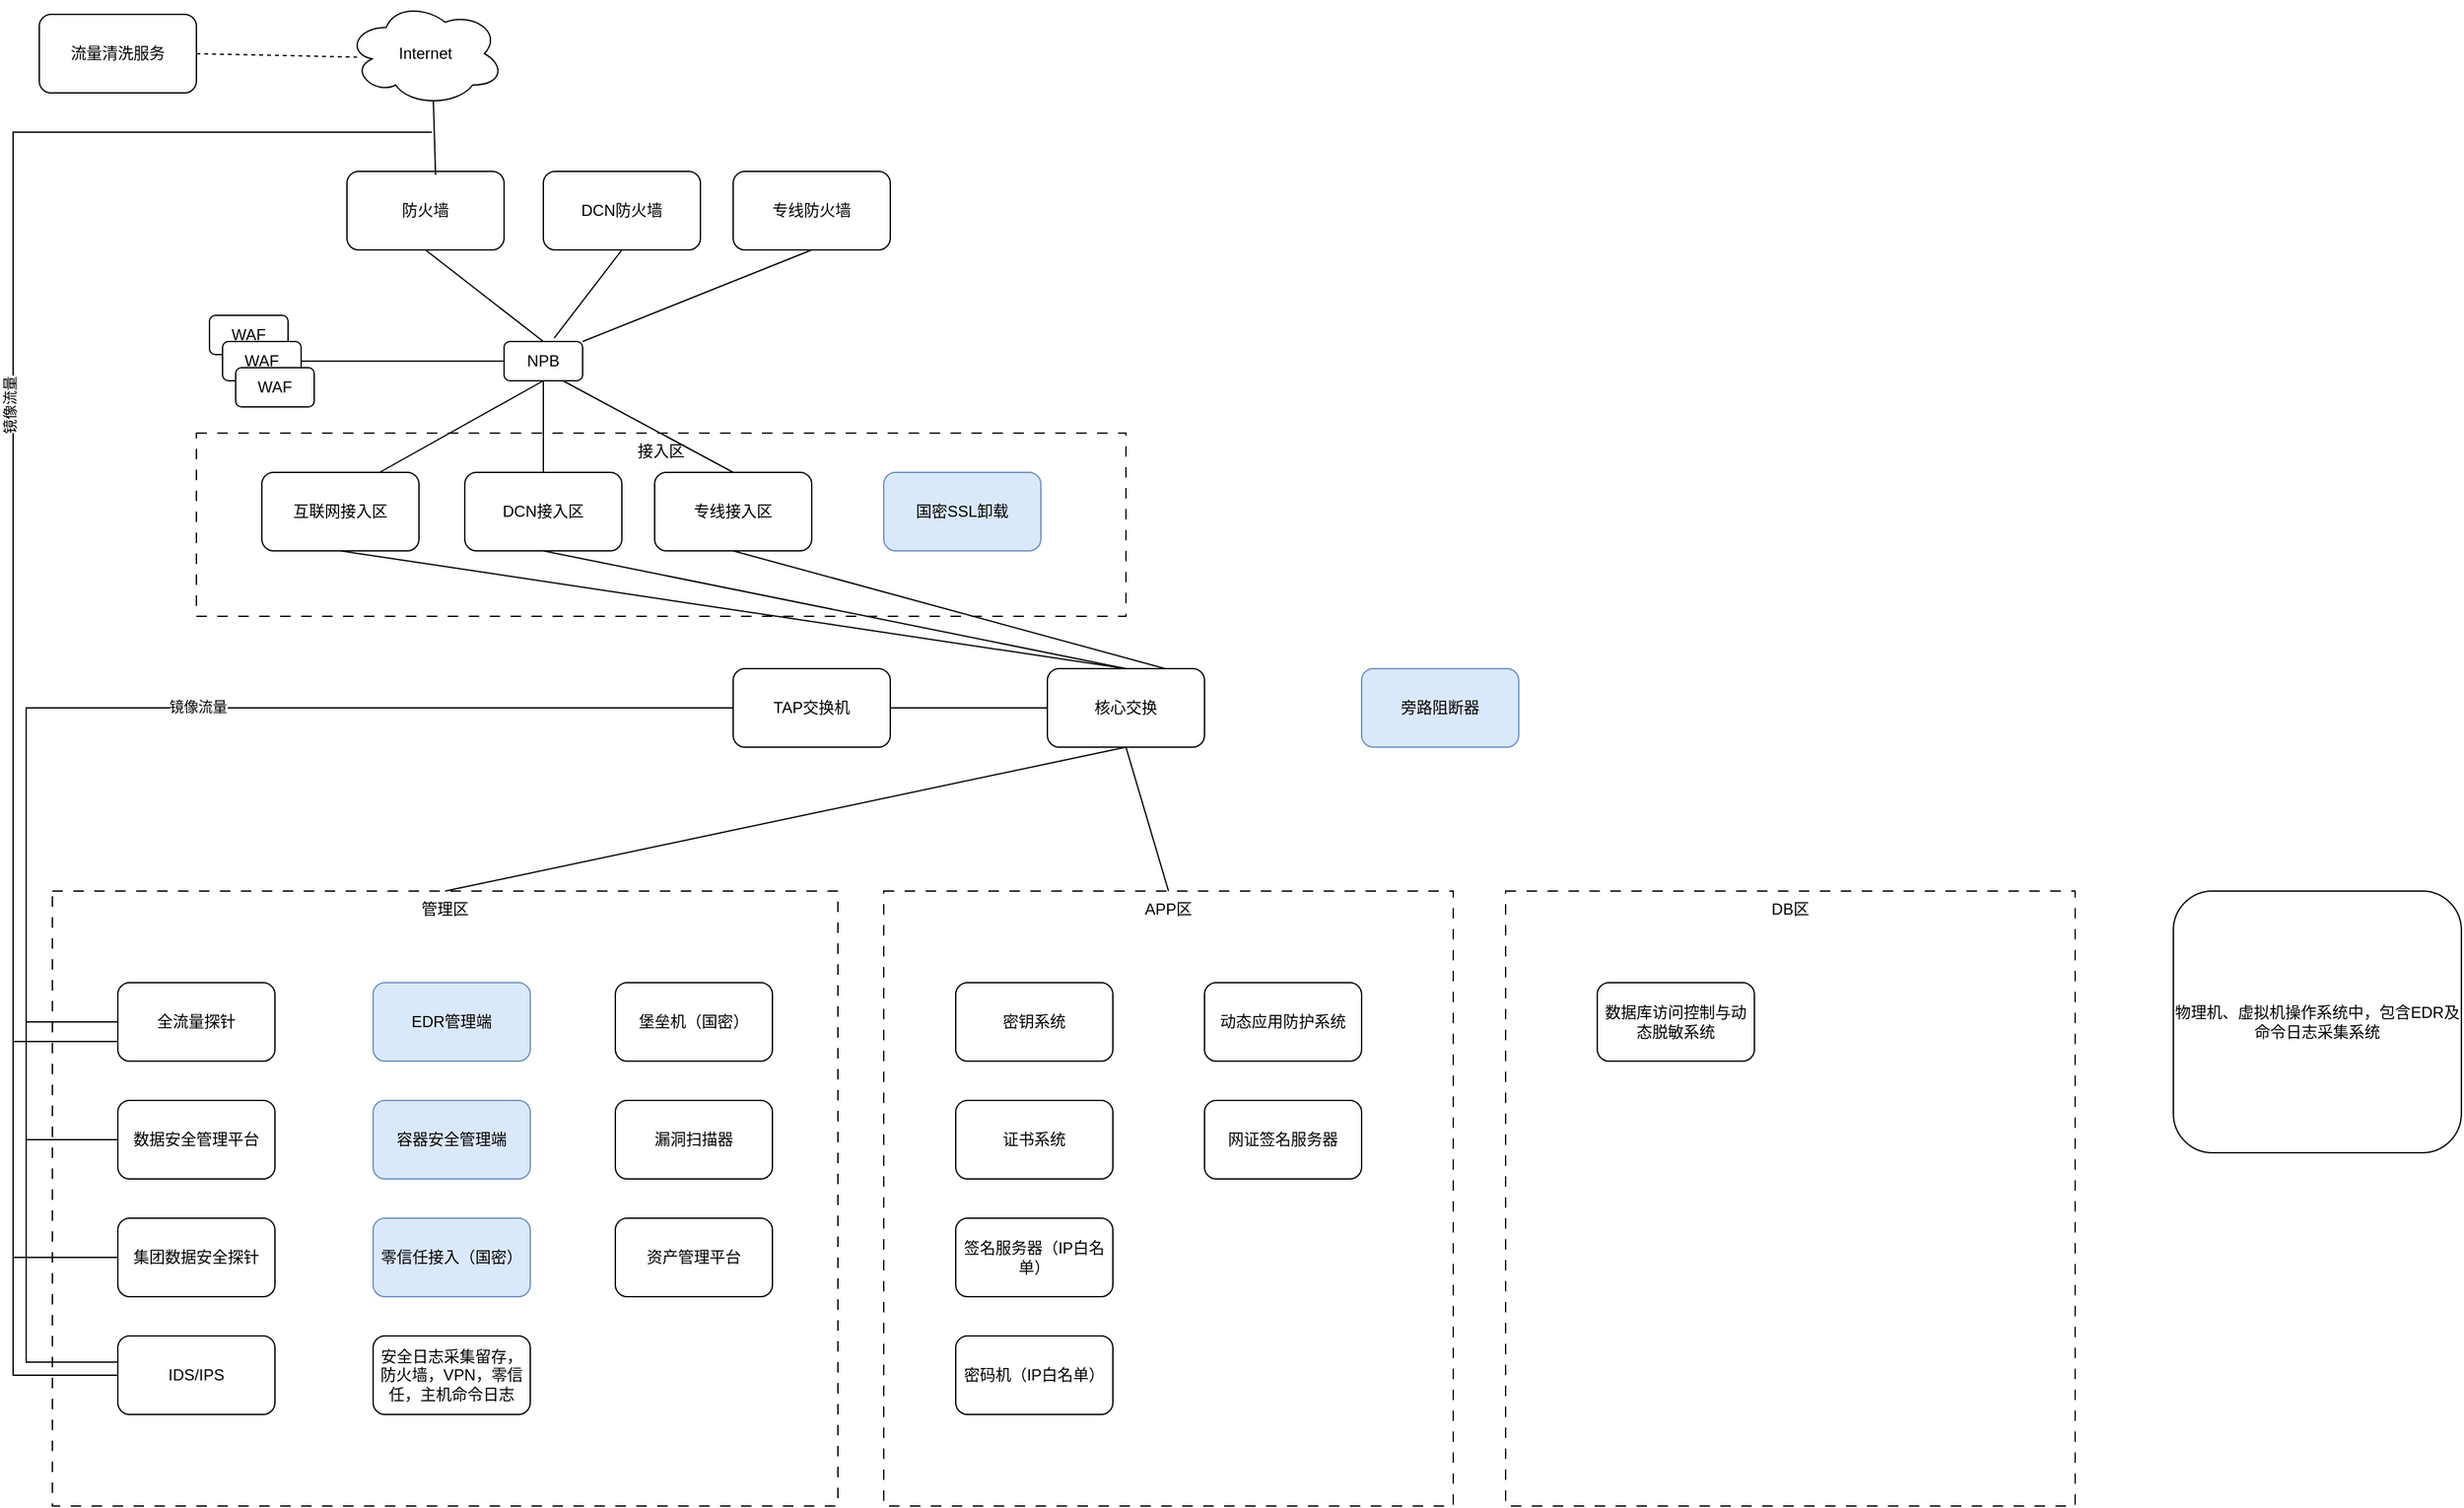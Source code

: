 <mxfile version="22.1.16" type="github">
  <diagram name="Page-1" id="SjuoFifx6ghLgIIXIPQF">
    <mxGraphModel dx="2440" dy="1332" grid="1" gridSize="10" guides="1" tooltips="1" connect="1" arrows="1" fold="1" page="1" pageScale="1" pageWidth="850" pageHeight="1100" math="0" shadow="0">
      <root>
        <mxCell id="0" />
        <mxCell id="1" parent="0" />
        <mxCell id="OezaXA5_lqatCkhkfjHj-74" value="接入区" style="rounded=0;whiteSpace=wrap;html=1;verticalAlign=top;dashed=1;dashPattern=8 8;" vertex="1" parent="1">
          <mxGeometry x="160" y="510" width="710" height="140" as="geometry" />
        </mxCell>
        <mxCell id="OezaXA5_lqatCkhkfjHj-72" value="DB区" style="rounded=0;whiteSpace=wrap;html=1;verticalAlign=top;dashed=1;dashPattern=8 8;" vertex="1" parent="1">
          <mxGeometry x="1160" y="860" width="435" height="470" as="geometry" />
        </mxCell>
        <mxCell id="OezaXA5_lqatCkhkfjHj-42" value="APP区" style="rounded=0;whiteSpace=wrap;html=1;verticalAlign=top;dashed=1;dashPattern=8 8;" vertex="1" parent="1">
          <mxGeometry x="685" y="860" width="435" height="470" as="geometry" />
        </mxCell>
        <mxCell id="OezaXA5_lqatCkhkfjHj-41" value="管理区" style="rounded=0;whiteSpace=wrap;html=1;verticalAlign=top;dashed=1;dashPattern=8 8;" vertex="1" parent="1">
          <mxGeometry x="50" y="860" width="600" height="470" as="geometry" />
        </mxCell>
        <mxCell id="OezaXA5_lqatCkhkfjHj-1" value="Internet" style="ellipse;shape=cloud;whiteSpace=wrap;html=1;" vertex="1" parent="1">
          <mxGeometry x="275" y="180" width="120" height="80" as="geometry" />
        </mxCell>
        <mxCell id="OezaXA5_lqatCkhkfjHj-2" value="" style="endArrow=none;dashed=1;html=1;rounded=0;exitX=1;exitY=0.5;exitDx=0;exitDy=0;entryX=0.064;entryY=0.533;entryDx=0;entryDy=0;entryPerimeter=0;" edge="1" parent="1" source="OezaXA5_lqatCkhkfjHj-3" target="OezaXA5_lqatCkhkfjHj-1">
          <mxGeometry width="50" height="50" relative="1" as="geometry">
            <mxPoint x="420" y="210" as="sourcePoint" />
            <mxPoint x="510" y="220" as="targetPoint" />
          </mxGeometry>
        </mxCell>
        <mxCell id="OezaXA5_lqatCkhkfjHj-3" value="流量清洗服务" style="rounded=1;whiteSpace=wrap;html=1;" vertex="1" parent="1">
          <mxGeometry x="40" y="190" width="120" height="60" as="geometry" />
        </mxCell>
        <mxCell id="OezaXA5_lqatCkhkfjHj-4" value="防火墙" style="rounded=1;whiteSpace=wrap;html=1;" vertex="1" parent="1">
          <mxGeometry x="275" y="310" width="120" height="60" as="geometry" />
        </mxCell>
        <mxCell id="OezaXA5_lqatCkhkfjHj-5" value="互联网接入区" style="rounded=1;whiteSpace=wrap;html=1;" vertex="1" parent="1">
          <mxGeometry x="210" y="540" width="120" height="60" as="geometry" />
        </mxCell>
        <mxCell id="OezaXA5_lqatCkhkfjHj-6" value="DCN接入区" style="rounded=1;whiteSpace=wrap;html=1;" vertex="1" parent="1">
          <mxGeometry x="365" y="540" width="120" height="60" as="geometry" />
        </mxCell>
        <mxCell id="OezaXA5_lqatCkhkfjHj-12" value="NPB" style="rounded=1;whiteSpace=wrap;html=1;" vertex="1" parent="1">
          <mxGeometry x="395" y="440" width="60" height="30" as="geometry" />
        </mxCell>
        <mxCell id="OezaXA5_lqatCkhkfjHj-13" value="" style="endArrow=none;html=1;rounded=0;entryX=0.5;entryY=1;entryDx=0;entryDy=0;exitX=0.5;exitY=0;exitDx=0;exitDy=0;" edge="1" parent="1" source="OezaXA5_lqatCkhkfjHj-12" target="OezaXA5_lqatCkhkfjHj-4">
          <mxGeometry width="50" height="50" relative="1" as="geometry">
            <mxPoint x="400" y="600" as="sourcePoint" />
            <mxPoint x="450" y="550" as="targetPoint" />
          </mxGeometry>
        </mxCell>
        <mxCell id="OezaXA5_lqatCkhkfjHj-14" value="" style="endArrow=none;html=1;rounded=0;entryX=0.5;entryY=1;entryDx=0;entryDy=0;exitX=0.75;exitY=0;exitDx=0;exitDy=0;" edge="1" parent="1" source="OezaXA5_lqatCkhkfjHj-5" target="OezaXA5_lqatCkhkfjHj-12">
          <mxGeometry width="50" height="50" relative="1" as="geometry">
            <mxPoint x="400" y="600" as="sourcePoint" />
            <mxPoint x="450" y="550" as="targetPoint" />
          </mxGeometry>
        </mxCell>
        <mxCell id="OezaXA5_lqatCkhkfjHj-15" value="" style="endArrow=none;html=1;rounded=0;entryX=0.5;entryY=1;entryDx=0;entryDy=0;exitX=0.5;exitY=0;exitDx=0;exitDy=0;" edge="1" parent="1" source="OezaXA5_lqatCkhkfjHj-6" target="OezaXA5_lqatCkhkfjHj-12">
          <mxGeometry width="50" height="50" relative="1" as="geometry">
            <mxPoint x="400" y="600" as="sourcePoint" />
            <mxPoint x="450" y="550" as="targetPoint" />
          </mxGeometry>
        </mxCell>
        <mxCell id="OezaXA5_lqatCkhkfjHj-17" value="" style="endArrow=none;html=1;rounded=0;entryX=0.55;entryY=0.95;entryDx=0;entryDy=0;entryPerimeter=0;exitX=0.564;exitY=0.044;exitDx=0;exitDy=0;exitPerimeter=0;" edge="1" parent="1" source="OezaXA5_lqatCkhkfjHj-4" target="OezaXA5_lqatCkhkfjHj-1">
          <mxGeometry width="50" height="50" relative="1" as="geometry">
            <mxPoint x="400" y="600" as="sourcePoint" />
            <mxPoint x="450" y="550" as="targetPoint" />
          </mxGeometry>
        </mxCell>
        <mxCell id="OezaXA5_lqatCkhkfjHj-18" value="DCN防火墙" style="rounded=1;whiteSpace=wrap;html=1;" vertex="1" parent="1">
          <mxGeometry x="425" y="310" width="120" height="60" as="geometry" />
        </mxCell>
        <mxCell id="OezaXA5_lqatCkhkfjHj-19" value="专线防火墙" style="rounded=1;whiteSpace=wrap;html=1;" vertex="1" parent="1">
          <mxGeometry x="570" y="310" width="120" height="60" as="geometry" />
        </mxCell>
        <mxCell id="OezaXA5_lqatCkhkfjHj-20" value="" style="endArrow=none;html=1;rounded=0;entryX=0.5;entryY=1;entryDx=0;entryDy=0;exitX=0.639;exitY=-0.089;exitDx=0;exitDy=0;exitPerimeter=0;" edge="1" parent="1" source="OezaXA5_lqatCkhkfjHj-12" target="OezaXA5_lqatCkhkfjHj-18">
          <mxGeometry width="50" height="50" relative="1" as="geometry">
            <mxPoint x="400" y="600" as="sourcePoint" />
            <mxPoint x="450" y="550" as="targetPoint" />
          </mxGeometry>
        </mxCell>
        <mxCell id="OezaXA5_lqatCkhkfjHj-21" value="" style="endArrow=none;html=1;rounded=0;entryX=0.5;entryY=1;entryDx=0;entryDy=0;exitX=1;exitY=0;exitDx=0;exitDy=0;" edge="1" parent="1" source="OezaXA5_lqatCkhkfjHj-12" target="OezaXA5_lqatCkhkfjHj-19">
          <mxGeometry width="50" height="50" relative="1" as="geometry">
            <mxPoint x="400" y="600" as="sourcePoint" />
            <mxPoint x="450" y="550" as="targetPoint" />
          </mxGeometry>
        </mxCell>
        <mxCell id="OezaXA5_lqatCkhkfjHj-22" value="专线接入区" style="rounded=1;whiteSpace=wrap;html=1;" vertex="1" parent="1">
          <mxGeometry x="510" y="540" width="120" height="60" as="geometry" />
        </mxCell>
        <mxCell id="OezaXA5_lqatCkhkfjHj-23" value="" style="endArrow=none;html=1;rounded=0;entryX=0.75;entryY=1;entryDx=0;entryDy=0;exitX=0.5;exitY=0;exitDx=0;exitDy=0;" edge="1" parent="1" source="OezaXA5_lqatCkhkfjHj-22" target="OezaXA5_lqatCkhkfjHj-12">
          <mxGeometry width="50" height="50" relative="1" as="geometry">
            <mxPoint x="400" y="600" as="sourcePoint" />
            <mxPoint x="450" y="550" as="targetPoint" />
          </mxGeometry>
        </mxCell>
        <mxCell id="OezaXA5_lqatCkhkfjHj-24" value="" style="endArrow=none;html=1;rounded=0;entryX=0;entryY=0.5;entryDx=0;entryDy=0;" edge="1" parent="1" target="OezaXA5_lqatCkhkfjHj-12">
          <mxGeometry width="50" height="50" relative="1" as="geometry">
            <mxPoint x="240" y="455" as="sourcePoint" />
            <mxPoint x="450" y="550" as="targetPoint" />
          </mxGeometry>
        </mxCell>
        <mxCell id="OezaXA5_lqatCkhkfjHj-25" value="WAF" style="rounded=1;whiteSpace=wrap;html=1;" vertex="1" parent="1">
          <mxGeometry x="170" y="420" width="60" height="30" as="geometry" />
        </mxCell>
        <mxCell id="OezaXA5_lqatCkhkfjHj-26" value="WAF" style="rounded=1;whiteSpace=wrap;html=1;" vertex="1" parent="1">
          <mxGeometry x="180" y="440" width="60" height="30" as="geometry" />
        </mxCell>
        <mxCell id="OezaXA5_lqatCkhkfjHj-27" value="WAF" style="rounded=1;whiteSpace=wrap;html=1;" vertex="1" parent="1">
          <mxGeometry x="190" y="460" width="60" height="30" as="geometry" />
        </mxCell>
        <mxCell id="OezaXA5_lqatCkhkfjHj-28" value="漏洞扫描器" style="rounded=1;whiteSpace=wrap;html=1;" vertex="1" parent="1">
          <mxGeometry x="480" y="1020" width="120" height="60" as="geometry" />
        </mxCell>
        <mxCell id="OezaXA5_lqatCkhkfjHj-29" value="资产管理平台" style="rounded=1;whiteSpace=wrap;html=1;" vertex="1" parent="1">
          <mxGeometry x="480" y="1110" width="120" height="60" as="geometry" />
        </mxCell>
        <mxCell id="OezaXA5_lqatCkhkfjHj-30" value="全流量探针" style="rounded=1;whiteSpace=wrap;html=1;" vertex="1" parent="1">
          <mxGeometry x="100" y="930" width="120" height="60" as="geometry" />
        </mxCell>
        <mxCell id="OezaXA5_lqatCkhkfjHj-31" value="集团数据安全探针" style="rounded=1;whiteSpace=wrap;html=1;" vertex="1" parent="1">
          <mxGeometry x="100" y="1110" width="120" height="60" as="geometry" />
        </mxCell>
        <mxCell id="OezaXA5_lqatCkhkfjHj-32" value="EDR管理端" style="rounded=1;whiteSpace=wrap;html=1;fillColor=#dae8fc;strokeColor=#6c8ebf;" vertex="1" parent="1">
          <mxGeometry x="295" y="930" width="120" height="60" as="geometry" />
        </mxCell>
        <mxCell id="OezaXA5_lqatCkhkfjHj-33" value="容器安全管理端" style="rounded=1;whiteSpace=wrap;html=1;fillColor=#dae8fc;strokeColor=#6c8ebf;" vertex="1" parent="1">
          <mxGeometry x="295" y="1020" width="120" height="60" as="geometry" />
        </mxCell>
        <mxCell id="OezaXA5_lqatCkhkfjHj-34" value="零信任接入（国密）" style="rounded=1;whiteSpace=wrap;html=1;fillColor=#dae8fc;strokeColor=#6c8ebf;" vertex="1" parent="1">
          <mxGeometry x="295" y="1110" width="120" height="60" as="geometry" />
        </mxCell>
        <mxCell id="OezaXA5_lqatCkhkfjHj-35" value="安全日志采集留存，防火墙，VPN，零信任，主机命令日志" style="rounded=1;whiteSpace=wrap;html=1;" vertex="1" parent="1">
          <mxGeometry x="295" y="1200" width="120" height="60" as="geometry" />
        </mxCell>
        <mxCell id="OezaXA5_lqatCkhkfjHj-36" value="密钥系统" style="rounded=1;whiteSpace=wrap;html=1;" vertex="1" parent="1">
          <mxGeometry x="740" y="930" width="120" height="60" as="geometry" />
        </mxCell>
        <mxCell id="OezaXA5_lqatCkhkfjHj-37" value="证书系统" style="rounded=1;whiteSpace=wrap;html=1;" vertex="1" parent="1">
          <mxGeometry x="740" y="1020" width="120" height="60" as="geometry" />
        </mxCell>
        <mxCell id="OezaXA5_lqatCkhkfjHj-38" value="签名服务器（IP白名单）" style="rounded=1;whiteSpace=wrap;html=1;" vertex="1" parent="1">
          <mxGeometry x="740" y="1110" width="120" height="60" as="geometry" />
        </mxCell>
        <mxCell id="OezaXA5_lqatCkhkfjHj-39" value="密码机（IP白名单）" style="rounded=1;whiteSpace=wrap;html=1;" vertex="1" parent="1">
          <mxGeometry x="740" y="1200" width="120" height="60" as="geometry" />
        </mxCell>
        <mxCell id="OezaXA5_lqatCkhkfjHj-40" value="堡垒机（国密）" style="rounded=1;whiteSpace=wrap;html=1;" vertex="1" parent="1">
          <mxGeometry x="480" y="930" width="120" height="60" as="geometry" />
        </mxCell>
        <mxCell id="OezaXA5_lqatCkhkfjHj-43" value="核心交换" style="rounded=1;whiteSpace=wrap;html=1;" vertex="1" parent="1">
          <mxGeometry x="810" y="690" width="120" height="60" as="geometry" />
        </mxCell>
        <mxCell id="OezaXA5_lqatCkhkfjHj-44" value="" style="endArrow=none;html=1;rounded=0;exitX=0;exitY=0.5;exitDx=0;exitDy=0;entryX=0;entryY=0.5;entryDx=0;entryDy=0;" edge="1" parent="1" source="OezaXA5_lqatCkhkfjHj-30" target="OezaXA5_lqatCkhkfjHj-47">
          <mxGeometry width="50" height="50" relative="1" as="geometry">
            <mxPoint x="20" y="1080" as="sourcePoint" />
            <mxPoint x="510" y="720" as="targetPoint" />
            <Array as="points">
              <mxPoint x="30" y="960" />
              <mxPoint x="30" y="720" />
            </Array>
          </mxGeometry>
        </mxCell>
        <mxCell id="OezaXA5_lqatCkhkfjHj-45" value="镜像流量" style="edgeLabel;html=1;align=center;verticalAlign=middle;resizable=0;points=[];" vertex="1" connectable="0" parent="OezaXA5_lqatCkhkfjHj-44">
          <mxGeometry x="0.038" y="1" relative="1" as="geometry">
            <mxPoint as="offset" />
          </mxGeometry>
        </mxCell>
        <mxCell id="OezaXA5_lqatCkhkfjHj-46" value="" style="endArrow=none;html=1;rounded=0;exitX=0;exitY=0.75;exitDx=0;exitDy=0;" edge="1" parent="1" source="OezaXA5_lqatCkhkfjHj-30">
          <mxGeometry width="50" height="50" relative="1" as="geometry">
            <mxPoint x="20" y="1070" as="sourcePoint" />
            <mxPoint x="340" y="280" as="targetPoint" />
            <Array as="points">
              <mxPoint x="20" y="975" />
              <mxPoint x="20" y="280" />
            </Array>
          </mxGeometry>
        </mxCell>
        <mxCell id="OezaXA5_lqatCkhkfjHj-49" value="镜像流量" style="edgeLabel;html=1;align=center;verticalAlign=middle;resizable=0;points=[];horizontal=0;" vertex="1" connectable="0" parent="OezaXA5_lqatCkhkfjHj-46">
          <mxGeometry x="0.034" y="3" relative="1" as="geometry">
            <mxPoint as="offset" />
          </mxGeometry>
        </mxCell>
        <mxCell id="OezaXA5_lqatCkhkfjHj-47" value="TAP交换机" style="rounded=1;whiteSpace=wrap;html=1;" vertex="1" parent="1">
          <mxGeometry x="570" y="690" width="120" height="60" as="geometry" />
        </mxCell>
        <mxCell id="OezaXA5_lqatCkhkfjHj-48" value="" style="endArrow=none;html=1;rounded=0;entryX=0;entryY=0.5;entryDx=0;entryDy=0;exitX=1;exitY=0.5;exitDx=0;exitDy=0;" edge="1" parent="1" source="OezaXA5_lqatCkhkfjHj-47" target="OezaXA5_lqatCkhkfjHj-43">
          <mxGeometry width="50" height="50" relative="1" as="geometry">
            <mxPoint x="400" y="900" as="sourcePoint" />
            <mxPoint x="450" y="850" as="targetPoint" />
          </mxGeometry>
        </mxCell>
        <mxCell id="OezaXA5_lqatCkhkfjHj-50" value="" style="endArrow=none;html=1;rounded=0;entryX=0.5;entryY=1;entryDx=0;entryDy=0;exitX=0.5;exitY=0;exitDx=0;exitDy=0;" edge="1" parent="1" source="OezaXA5_lqatCkhkfjHj-43" target="OezaXA5_lqatCkhkfjHj-5">
          <mxGeometry width="50" height="50" relative="1" as="geometry">
            <mxPoint x="400" y="900" as="sourcePoint" />
            <mxPoint x="450" y="850" as="targetPoint" />
          </mxGeometry>
        </mxCell>
        <mxCell id="OezaXA5_lqatCkhkfjHj-52" value="" style="endArrow=none;html=1;rounded=0;entryX=0.5;entryY=1;entryDx=0;entryDy=0;exitX=0.5;exitY=0;exitDx=0;exitDy=0;" edge="1" parent="1" source="OezaXA5_lqatCkhkfjHj-43">
          <mxGeometry width="50" height="50" relative="1" as="geometry">
            <mxPoint x="785" y="690" as="sourcePoint" />
            <mxPoint x="425" y="600" as="targetPoint" />
          </mxGeometry>
        </mxCell>
        <mxCell id="OezaXA5_lqatCkhkfjHj-53" value="" style="endArrow=none;html=1;rounded=0;entryX=0.5;entryY=1;entryDx=0;entryDy=0;exitX=0.75;exitY=0;exitDx=0;exitDy=0;" edge="1" parent="1" source="OezaXA5_lqatCkhkfjHj-43">
          <mxGeometry width="50" height="50" relative="1" as="geometry">
            <mxPoint x="1015" y="690" as="sourcePoint" />
            <mxPoint x="570" y="600" as="targetPoint" />
          </mxGeometry>
        </mxCell>
        <mxCell id="OezaXA5_lqatCkhkfjHj-54" value="" style="endArrow=none;html=1;rounded=0;entryX=0.5;entryY=1;entryDx=0;entryDy=0;exitX=0.5;exitY=0;exitDx=0;exitDy=0;" edge="1" parent="1" source="OezaXA5_lqatCkhkfjHj-41" target="OezaXA5_lqatCkhkfjHj-43">
          <mxGeometry width="50" height="50" relative="1" as="geometry">
            <mxPoint x="730" y="900" as="sourcePoint" />
            <mxPoint x="780" y="850" as="targetPoint" />
          </mxGeometry>
        </mxCell>
        <mxCell id="OezaXA5_lqatCkhkfjHj-55" value="" style="endArrow=none;html=1;rounded=0;entryX=0.5;entryY=1;entryDx=0;entryDy=0;exitX=0.5;exitY=0;exitDx=0;exitDy=0;" edge="1" parent="1" source="OezaXA5_lqatCkhkfjHj-42" target="OezaXA5_lqatCkhkfjHj-43">
          <mxGeometry width="50" height="50" relative="1" as="geometry">
            <mxPoint x="730" y="900" as="sourcePoint" />
            <mxPoint x="780" y="850" as="targetPoint" />
          </mxGeometry>
        </mxCell>
        <mxCell id="OezaXA5_lqatCkhkfjHj-56" value="动态应用防护系统" style="rounded=1;whiteSpace=wrap;html=1;" vertex="1" parent="1">
          <mxGeometry x="930" y="930" width="120" height="60" as="geometry" />
        </mxCell>
        <mxCell id="OezaXA5_lqatCkhkfjHj-57" value="网证签名服务器" style="rounded=1;whiteSpace=wrap;html=1;" vertex="1" parent="1">
          <mxGeometry x="930" y="1020" width="120" height="60" as="geometry" />
        </mxCell>
        <mxCell id="OezaXA5_lqatCkhkfjHj-58" value="数据安全管理平台" style="rounded=1;whiteSpace=wrap;html=1;" vertex="1" parent="1">
          <mxGeometry x="100" y="1020" width="120" height="60" as="geometry" />
        </mxCell>
        <mxCell id="OezaXA5_lqatCkhkfjHj-63" value="" style="endArrow=none;html=1;rounded=0;entryX=0;entryY=0.5;entryDx=0;entryDy=0;" edge="1" parent="1" target="OezaXA5_lqatCkhkfjHj-31">
          <mxGeometry width="50" height="50" relative="1" as="geometry">
            <mxPoint x="20" y="970" as="sourcePoint" />
            <mxPoint x="20" y="1050" as="targetPoint" />
            <Array as="points">
              <mxPoint x="20" y="1140" />
            </Array>
          </mxGeometry>
        </mxCell>
        <mxCell id="OezaXA5_lqatCkhkfjHj-64" value="" style="endArrow=none;html=1;rounded=0;entryX=0;entryY=0.5;entryDx=0;entryDy=0;" edge="1" parent="1" target="OezaXA5_lqatCkhkfjHj-58">
          <mxGeometry width="50" height="50" relative="1" as="geometry">
            <mxPoint x="30" y="960" as="sourcePoint" />
            <mxPoint x="30" y="1090" as="targetPoint" />
            <Array as="points">
              <mxPoint x="30" y="1050" />
            </Array>
          </mxGeometry>
        </mxCell>
        <mxCell id="OezaXA5_lqatCkhkfjHj-65" value="物理机、虚拟机操作系统中，包含EDR及命令日志采集系统" style="rounded=1;whiteSpace=wrap;html=1;" vertex="1" parent="1">
          <mxGeometry x="1670" y="860" width="220" height="200" as="geometry" />
        </mxCell>
        <mxCell id="OezaXA5_lqatCkhkfjHj-66" value="IDS/IPS" style="rounded=1;whiteSpace=wrap;html=1;" vertex="1" parent="1">
          <mxGeometry x="100" y="1200" width="120" height="60" as="geometry" />
        </mxCell>
        <mxCell id="OezaXA5_lqatCkhkfjHj-67" value="" style="endArrow=none;html=1;rounded=0;entryX=0;entryY=0.5;entryDx=0;entryDy=0;" edge="1" parent="1">
          <mxGeometry width="50" height="50" relative="1" as="geometry">
            <mxPoint x="20" y="1060" as="sourcePoint" />
            <mxPoint x="100" y="1230" as="targetPoint" />
            <Array as="points">
              <mxPoint x="20" y="1230" />
            </Array>
          </mxGeometry>
        </mxCell>
        <mxCell id="OezaXA5_lqatCkhkfjHj-68" value="" style="endArrow=none;html=1;rounded=0;entryX=0;entryY=0.5;entryDx=0;entryDy=0;" edge="1" parent="1">
          <mxGeometry width="50" height="50" relative="1" as="geometry">
            <mxPoint x="30" y="1050" as="sourcePoint" />
            <mxPoint x="100" y="1220" as="targetPoint" />
            <Array as="points">
              <mxPoint x="30" y="1220" />
            </Array>
          </mxGeometry>
        </mxCell>
        <mxCell id="OezaXA5_lqatCkhkfjHj-69" value="旁路阻断器" style="rounded=1;whiteSpace=wrap;html=1;fillColor=#dae8fc;strokeColor=#6c8ebf;" vertex="1" parent="1">
          <mxGeometry x="1050" y="690" width="120" height="60" as="geometry" />
        </mxCell>
        <mxCell id="OezaXA5_lqatCkhkfjHj-71" value="数据库访问控制与动态脱敏系统" style="rounded=1;whiteSpace=wrap;html=1;" vertex="1" parent="1">
          <mxGeometry x="1230" y="930" width="120" height="60" as="geometry" />
        </mxCell>
        <mxCell id="OezaXA5_lqatCkhkfjHj-73" value="国密SSL卸载" style="rounded=1;whiteSpace=wrap;html=1;fillColor=#dae8fc;strokeColor=#6c8ebf;" vertex="1" parent="1">
          <mxGeometry x="685" y="540" width="120" height="60" as="geometry" />
        </mxCell>
      </root>
    </mxGraphModel>
  </diagram>
</mxfile>

